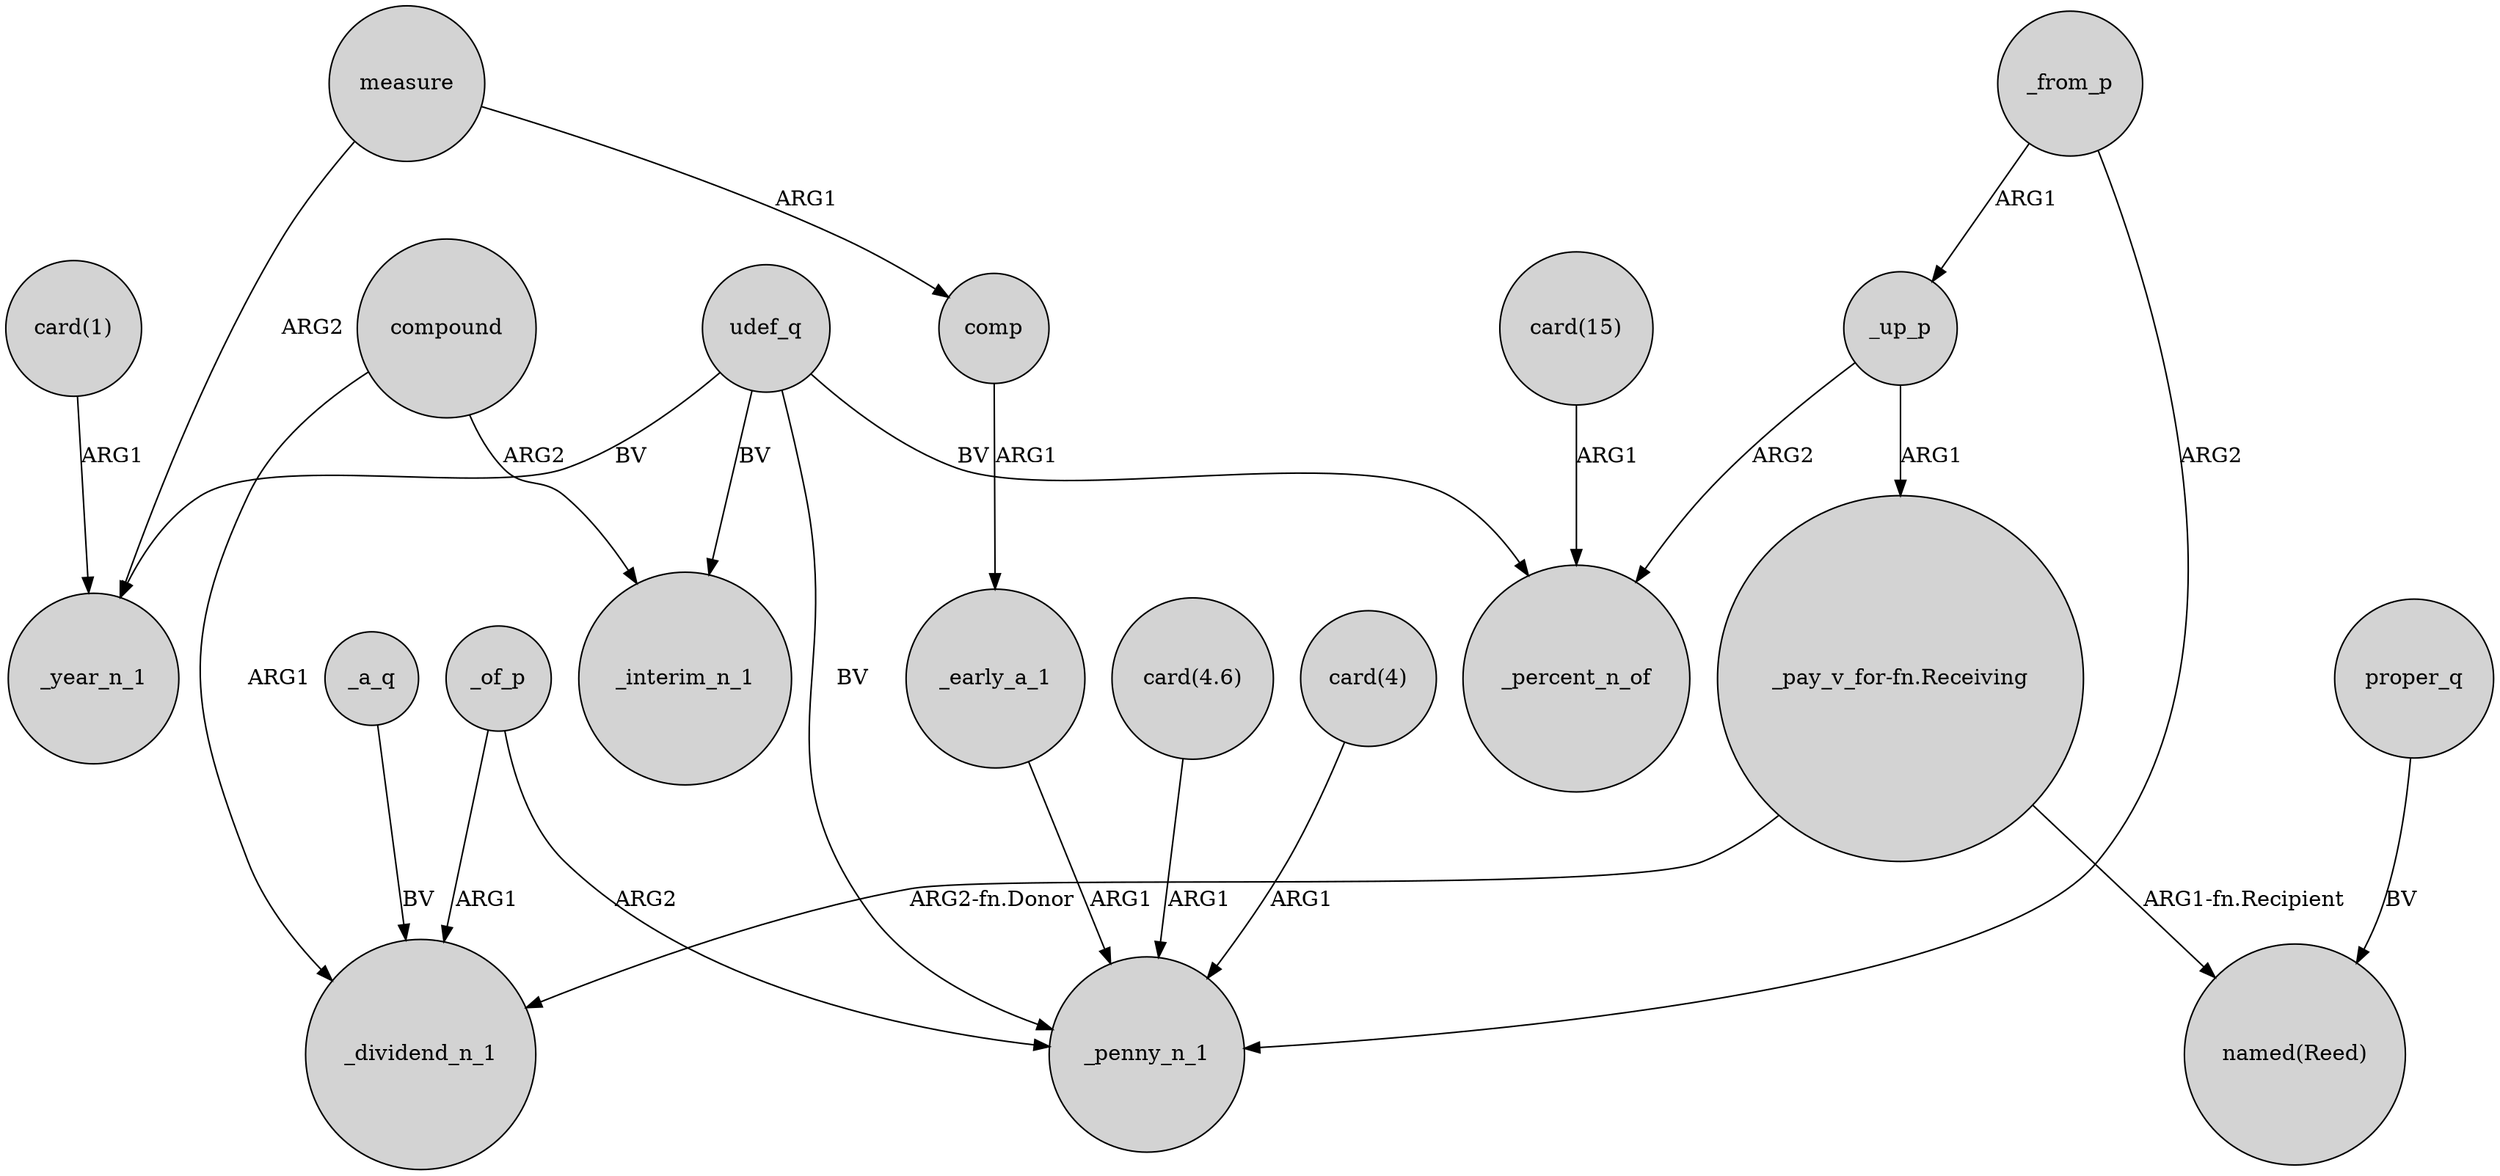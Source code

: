 digraph {
	node [shape=circle style=filled]
	_up_p -> _percent_n_of [label=ARG2]
	proper_q -> "named(Reed)" [label=BV]
	compound -> _dividend_n_1 [label=ARG1]
	_of_p -> _dividend_n_1 [label=ARG1]
	"card(1)" -> _year_n_1 [label=ARG1]
	_from_p -> _penny_n_1 [label=ARG2]
	"card(4.6)" -> _penny_n_1 [label=ARG1]
	comp -> _early_a_1 [label=ARG1]
	_a_q -> _dividend_n_1 [label=BV]
	measure -> _year_n_1 [label=ARG2]
	udef_q -> _percent_n_of [label=BV]
	"card(4)" -> _penny_n_1 [label=ARG1]
	compound -> _interim_n_1 [label=ARG2]
	_of_p -> _penny_n_1 [label=ARG2]
	"card(15)" -> _percent_n_of [label=ARG1]
	_up_p -> "_pay_v_for-fn.Receiving" [label=ARG1]
	_early_a_1 -> _penny_n_1 [label=ARG1]
	measure -> comp [label=ARG1]
	"_pay_v_for-fn.Receiving" -> "named(Reed)" [label="ARG1-fn.Recipient"]
	"_pay_v_for-fn.Receiving" -> _dividend_n_1 [label="ARG2-fn.Donor"]
	udef_q -> _penny_n_1 [label=BV]
	udef_q -> _interim_n_1 [label=BV]
	udef_q -> _year_n_1 [label=BV]
	_from_p -> _up_p [label=ARG1]
}
